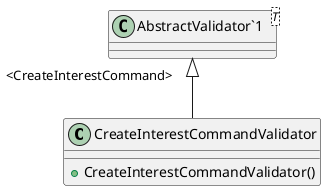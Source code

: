 @startuml
class CreateInterestCommandValidator {
    + CreateInterestCommandValidator()
}
class "AbstractValidator`1"<T> {
}
"AbstractValidator`1" "<CreateInterestCommand>" <|-- CreateInterestCommandValidator
@enduml
